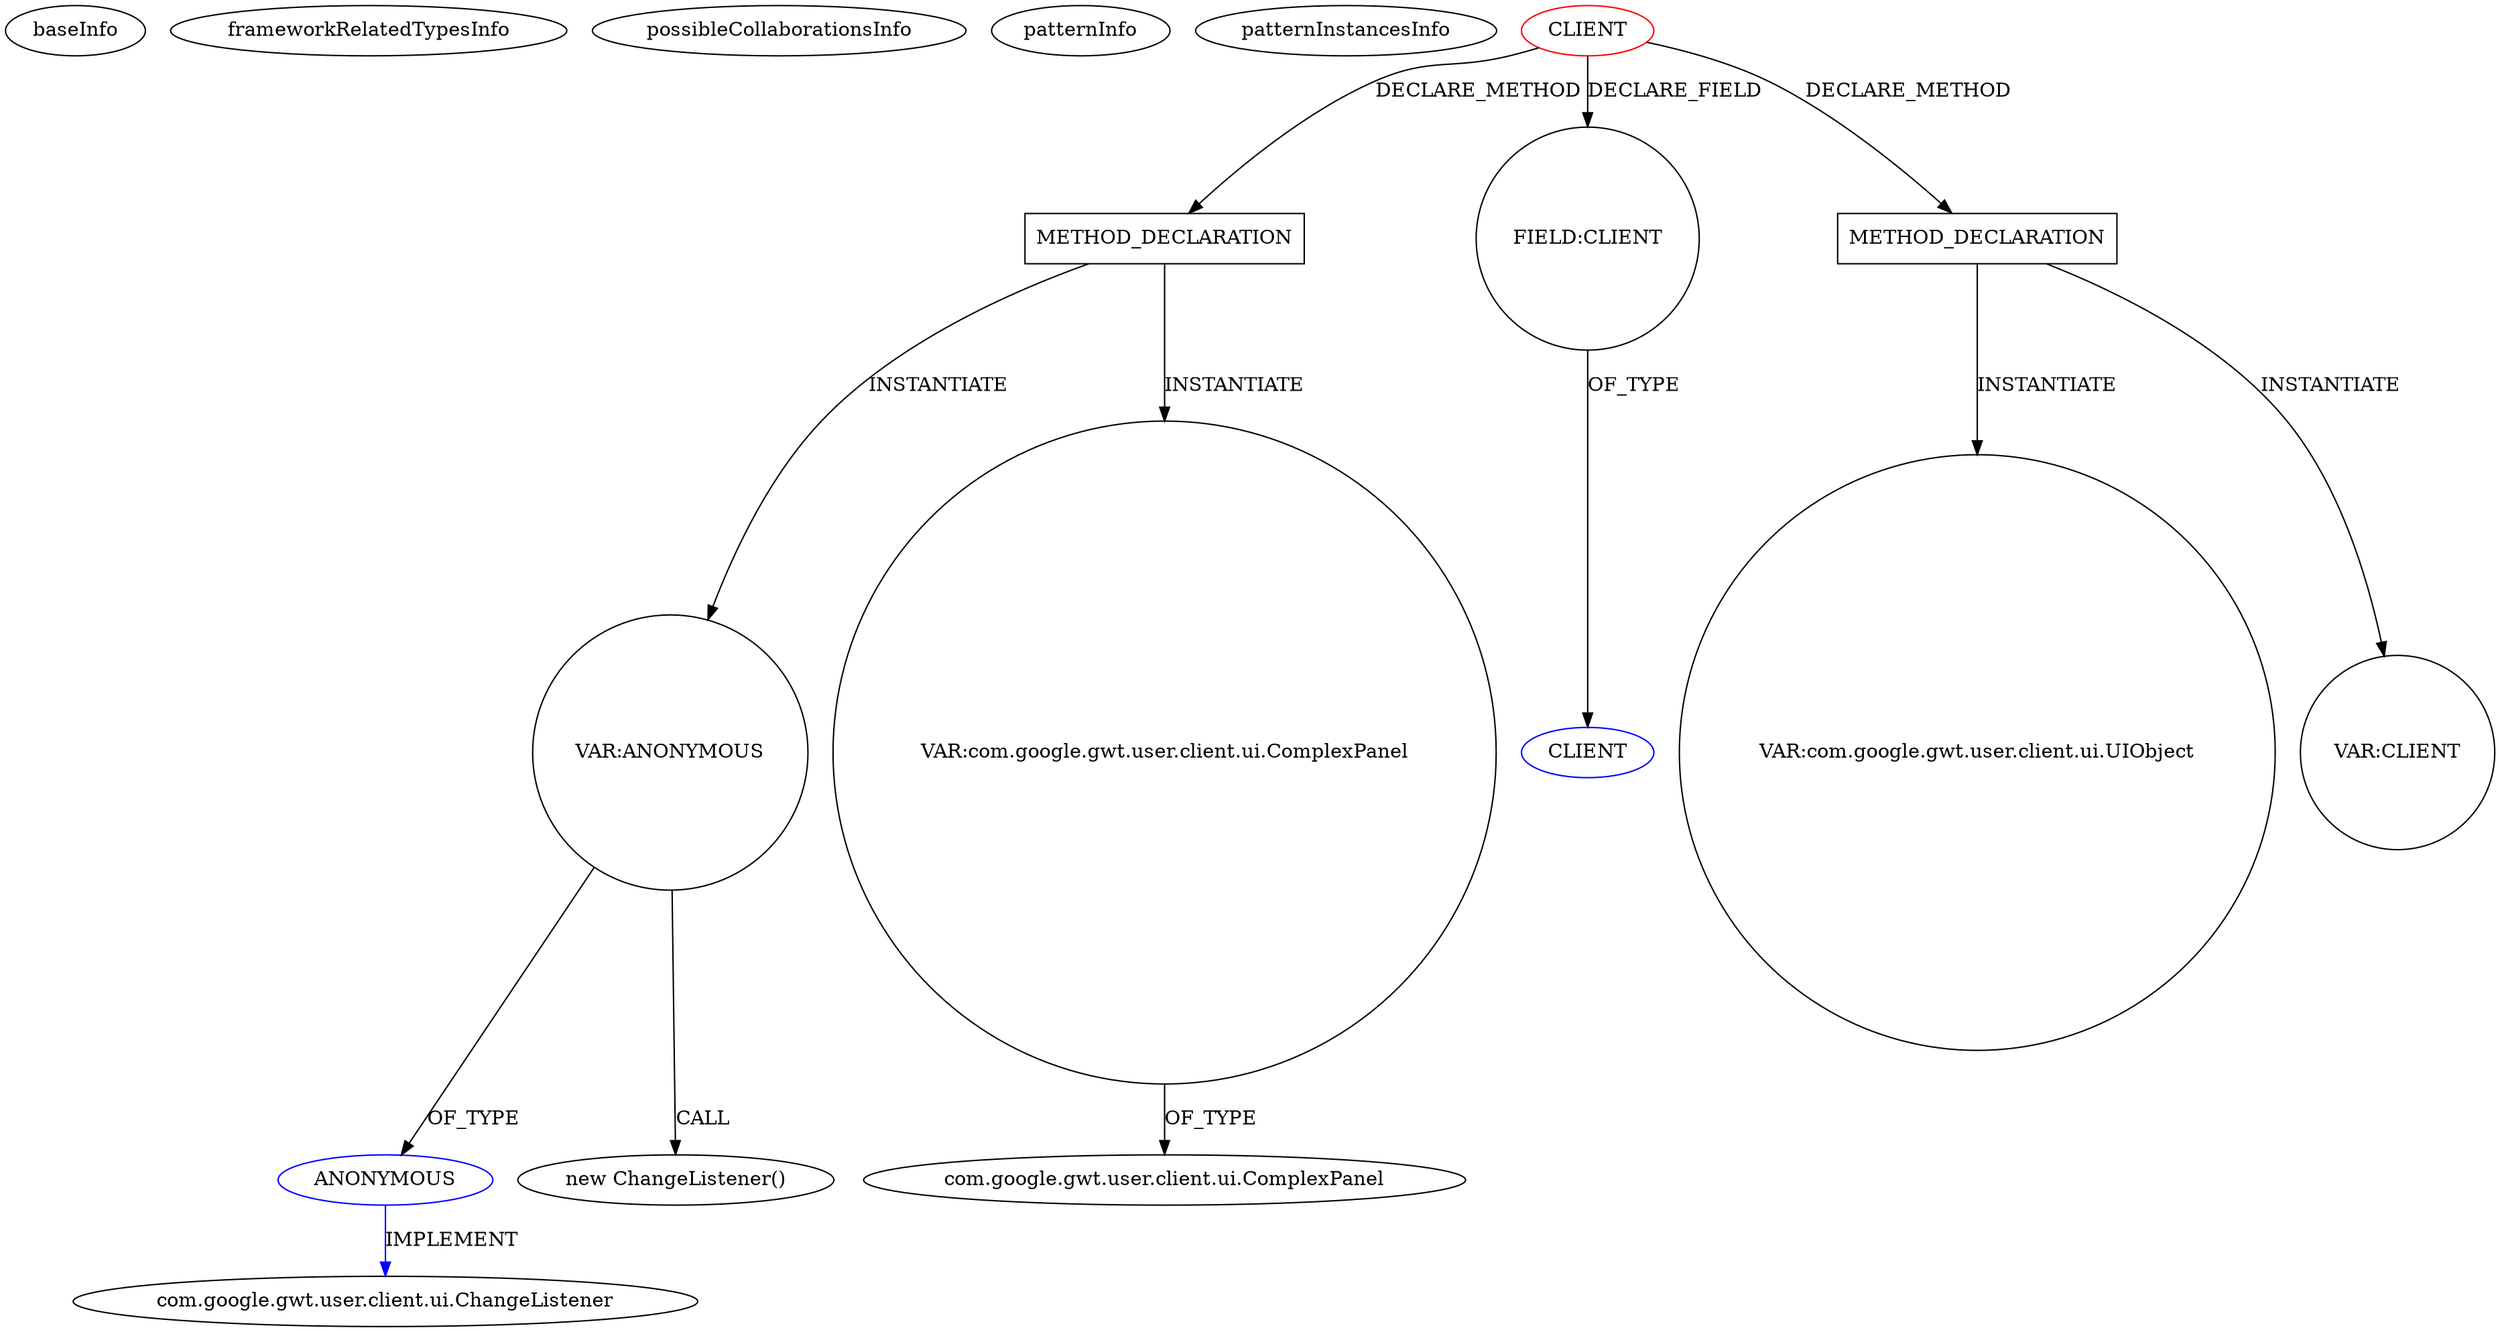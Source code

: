 digraph {
baseInfo[graphId=1216,category="pattern",isAnonymous=false,possibleRelation=false]
frameworkRelatedTypesInfo[]
possibleCollaborationsInfo[]
patternInfo[frequency=2.0,patternRootClient=0]
patternInstancesInfo[0="hmiguellima-ugat~/hmiguellima-ugat/ugat-master/src/org/ucp/gwt/widgets/MVCTable.java~MVCTable~3009",1="hmiguellima-ugat~/hmiguellima-ugat/ugat-master/src/org/ucp/gwt/widgets/CMenu.java~CMenu~2973"]
76[label="com.google.gwt.user.client.ui.ChangeListener",vertexType="FRAMEWORK_INTERFACE_TYPE",isFrameworkType=false]
75[label="ANONYMOUS",vertexType="REFERENCE_ANONYMOUS_DECLARATION",isFrameworkType=false,color=blue]
74[label="VAR:ANONYMOUS",vertexType="VARIABLE_EXPRESION",isFrameworkType=false,shape=circle]
69[label="METHOD_DECLARATION",vertexType="CLIENT_METHOD_DECLARATION",isFrameworkType=false,shape=box]
0[label="CLIENT",vertexType="ROOT_CLIENT_CLASS_DECLARATION",isFrameworkType=false,color=red]
2[label="FIELD:CLIENT",vertexType="FIELD_DECLARATION",isFrameworkType=false,shape=circle]
98[label="VAR:com.google.gwt.user.client.ui.ComplexPanel",vertexType="VARIABLE_EXPRESION",isFrameworkType=false,shape=circle]
73[label="new ChangeListener()",vertexType="CONSTRUCTOR_CALL",isFrameworkType=false]
100[label="com.google.gwt.user.client.ui.ComplexPanel",vertexType="FRAMEWORK_CLASS_TYPE",isFrameworkType=false]
3[label="CLIENT",vertexType="REFERENCE_CLIENT_CLASS_DECLARATION",isFrameworkType=false,color=blue]
12[label="METHOD_DECLARATION",vertexType="CLIENT_METHOD_DECLARATION",isFrameworkType=false,shape=box]
26[label="VAR:com.google.gwt.user.client.ui.UIObject",vertexType="VARIABLE_EXPRESION",isFrameworkType=false,shape=circle]
50[label="VAR:CLIENT",vertexType="VARIABLE_EXPRESION",isFrameworkType=false,shape=circle]
0->2[label="DECLARE_FIELD"]
12->50[label="INSTANTIATE"]
69->98[label="INSTANTIATE"]
74->75[label="OF_TYPE"]
12->26[label="INSTANTIATE"]
2->3[label="OF_TYPE"]
69->74[label="INSTANTIATE"]
74->73[label="CALL"]
98->100[label="OF_TYPE"]
0->12[label="DECLARE_METHOD"]
75->76[label="IMPLEMENT",color=blue]
0->69[label="DECLARE_METHOD"]
}
